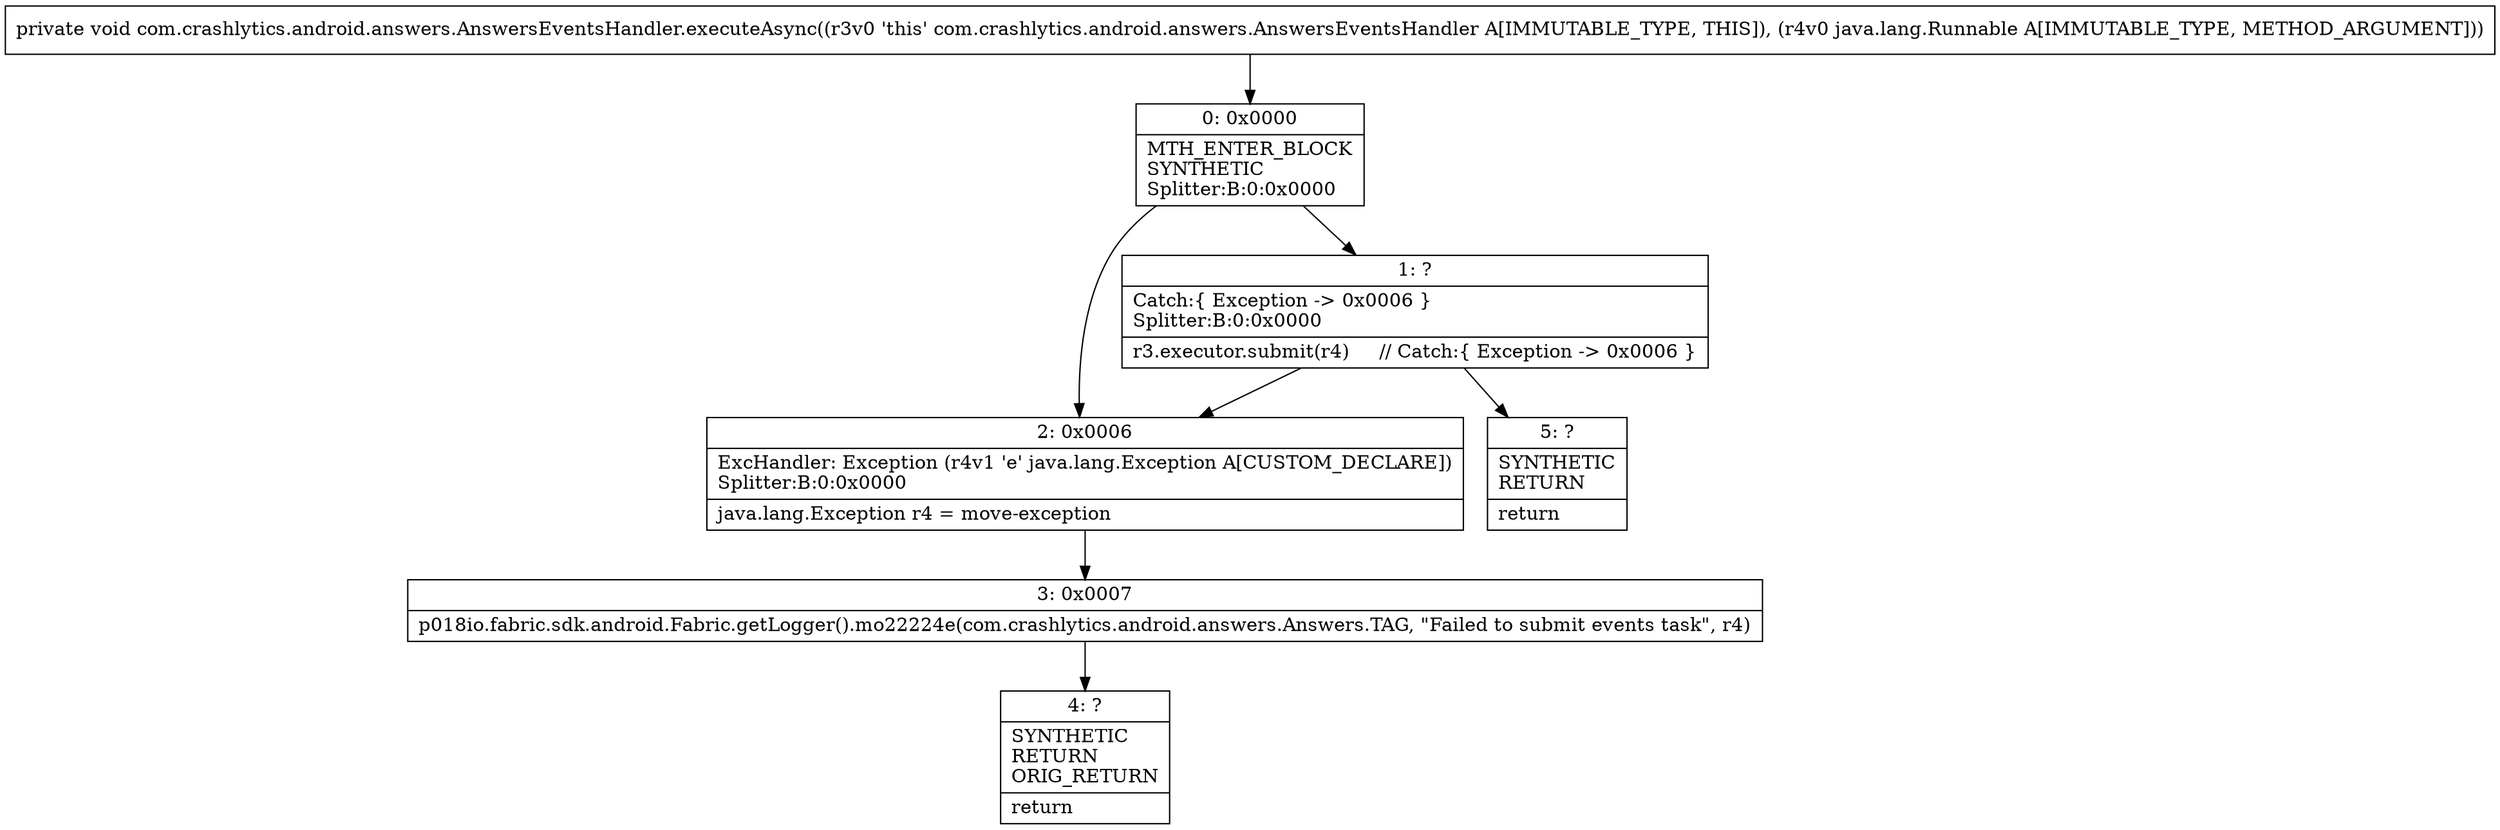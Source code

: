 digraph "CFG forcom.crashlytics.android.answers.AnswersEventsHandler.executeAsync(Ljava\/lang\/Runnable;)V" {
Node_0 [shape=record,label="{0\:\ 0x0000|MTH_ENTER_BLOCK\lSYNTHETIC\lSplitter:B:0:0x0000\l}"];
Node_1 [shape=record,label="{1\:\ ?|Catch:\{ Exception \-\> 0x0006 \}\lSplitter:B:0:0x0000\l|r3.executor.submit(r4)     \/\/ Catch:\{ Exception \-\> 0x0006 \}\l}"];
Node_2 [shape=record,label="{2\:\ 0x0006|ExcHandler: Exception (r4v1 'e' java.lang.Exception A[CUSTOM_DECLARE])\lSplitter:B:0:0x0000\l|java.lang.Exception r4 = move\-exception\l}"];
Node_3 [shape=record,label="{3\:\ 0x0007|p018io.fabric.sdk.android.Fabric.getLogger().mo22224e(com.crashlytics.android.answers.Answers.TAG, \"Failed to submit events task\", r4)\l}"];
Node_4 [shape=record,label="{4\:\ ?|SYNTHETIC\lRETURN\lORIG_RETURN\l|return\l}"];
Node_5 [shape=record,label="{5\:\ ?|SYNTHETIC\lRETURN\l|return\l}"];
MethodNode[shape=record,label="{private void com.crashlytics.android.answers.AnswersEventsHandler.executeAsync((r3v0 'this' com.crashlytics.android.answers.AnswersEventsHandler A[IMMUTABLE_TYPE, THIS]), (r4v0 java.lang.Runnable A[IMMUTABLE_TYPE, METHOD_ARGUMENT])) }"];
MethodNode -> Node_0;
Node_0 -> Node_1;
Node_0 -> Node_2;
Node_1 -> Node_2;
Node_1 -> Node_5;
Node_2 -> Node_3;
Node_3 -> Node_4;
}


